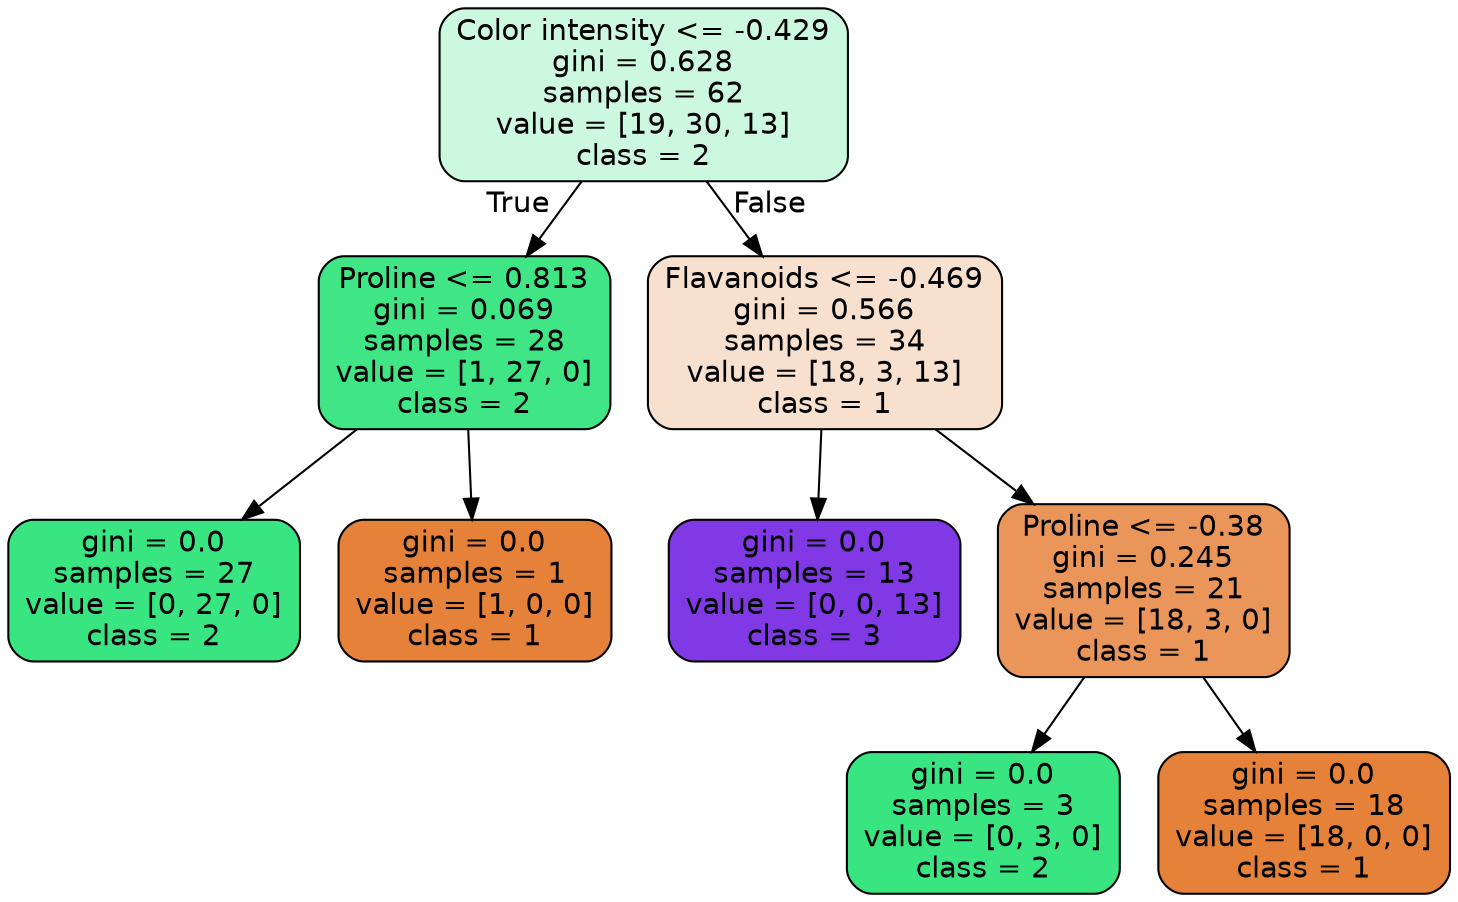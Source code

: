 digraph Tree {
node [shape=box, style="filled, rounded", color="black", fontname=helvetica] ;
edge [fontname=helvetica] ;
0 [label="Color intensity <= -0.429\ngini = 0.628\nsamples = 62\nvalue = [19, 30, 13]\nclass = 2", fillcolor="#39e58141"] ;
1 [label="Proline <= 0.813\ngini = 0.069\nsamples = 28\nvalue = [1, 27, 0]\nclass = 2", fillcolor="#39e581f6"] ;
0 -> 1 [labeldistance=2.5, labelangle=45, headlabel="True"] ;
2 [label="gini = 0.0\nsamples = 27\nvalue = [0, 27, 0]\nclass = 2", fillcolor="#39e581ff"] ;
1 -> 2 ;
3 [label="gini = 0.0\nsamples = 1\nvalue = [1, 0, 0]\nclass = 1", fillcolor="#e58139ff"] ;
1 -> 3 ;
4 [label="Flavanoids <= -0.469\ngini = 0.566\nsamples = 34\nvalue = [18, 3, 13]\nclass = 1", fillcolor="#e581393d"] ;
0 -> 4 [labeldistance=2.5, labelangle=-45, headlabel="False"] ;
5 [label="gini = 0.0\nsamples = 13\nvalue = [0, 0, 13]\nclass = 3", fillcolor="#8139e5ff"] ;
4 -> 5 ;
6 [label="Proline <= -0.38\ngini = 0.245\nsamples = 21\nvalue = [18, 3, 0]\nclass = 1", fillcolor="#e58139d4"] ;
4 -> 6 ;
7 [label="gini = 0.0\nsamples = 3\nvalue = [0, 3, 0]\nclass = 2", fillcolor="#39e581ff"] ;
6 -> 7 ;
8 [label="gini = 0.0\nsamples = 18\nvalue = [18, 0, 0]\nclass = 1", fillcolor="#e58139ff"] ;
6 -> 8 ;
}